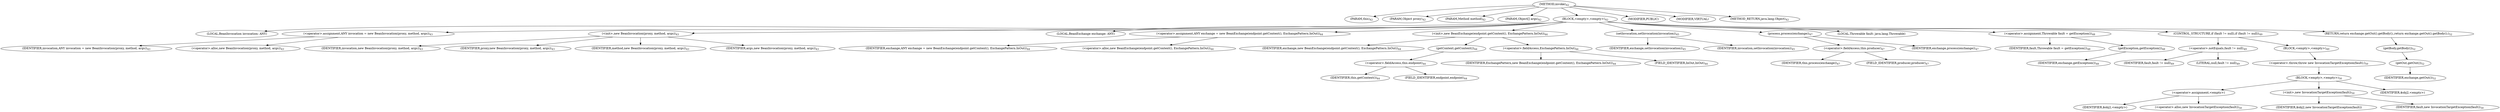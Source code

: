 digraph "invoke" {  
"44" [label = <(METHOD,invoke)<SUB>42</SUB>> ]
"45" [label = <(PARAM,this)<SUB>42</SUB>> ]
"46" [label = <(PARAM,Object proxy)<SUB>42</SUB>> ]
"47" [label = <(PARAM,Method method)<SUB>42</SUB>> ]
"48" [label = <(PARAM,Object[] args)<SUB>42</SUB>> ]
"49" [label = <(BLOCK,&lt;empty&gt;,&lt;empty&gt;)<SUB>42</SUB>> ]
"7" [label = <(LOCAL,BeanInvocation invocation: ANY)> ]
"50" [label = <(&lt;operator&gt;.assignment,ANY invocation = new BeanInvocation(proxy, method, args))<SUB>43</SUB>> ]
"51" [label = <(IDENTIFIER,invocation,ANY invocation = new BeanInvocation(proxy, method, args))<SUB>43</SUB>> ]
"52" [label = <(&lt;operator&gt;.alloc,new BeanInvocation(proxy, method, args))<SUB>43</SUB>> ]
"53" [label = <(&lt;init&gt;,new BeanInvocation(proxy, method, args))<SUB>43</SUB>> ]
"6" [label = <(IDENTIFIER,invocation,new BeanInvocation(proxy, method, args))<SUB>43</SUB>> ]
"54" [label = <(IDENTIFIER,proxy,new BeanInvocation(proxy, method, args))<SUB>43</SUB>> ]
"55" [label = <(IDENTIFIER,method,new BeanInvocation(proxy, method, args))<SUB>43</SUB>> ]
"56" [label = <(IDENTIFIER,args,new BeanInvocation(proxy, method, args))<SUB>43</SUB>> ]
"9" [label = <(LOCAL,BeanExchange exchange: ANY)> ]
"57" [label = <(&lt;operator&gt;.assignment,ANY exchange = new BeanExchange(endpoint.getContext(), ExchangePattern.InOut))<SUB>44</SUB>> ]
"58" [label = <(IDENTIFIER,exchange,ANY exchange = new BeanExchange(endpoint.getContext(), ExchangePattern.InOut))<SUB>44</SUB>> ]
"59" [label = <(&lt;operator&gt;.alloc,new BeanExchange(endpoint.getContext(), ExchangePattern.InOut))<SUB>44</SUB>> ]
"60" [label = <(&lt;init&gt;,new BeanExchange(endpoint.getContext(), ExchangePattern.InOut))<SUB>44</SUB>> ]
"8" [label = <(IDENTIFIER,exchange,new BeanExchange(endpoint.getContext(), ExchangePattern.InOut))<SUB>44</SUB>> ]
"61" [label = <(getContext,getContext())<SUB>44</SUB>> ]
"62" [label = <(&lt;operator&gt;.fieldAccess,this.endpoint)<SUB>44</SUB>> ]
"63" [label = <(IDENTIFIER,this,getContext())<SUB>44</SUB>> ]
"64" [label = <(FIELD_IDENTIFIER,endpoint,endpoint)<SUB>44</SUB>> ]
"65" [label = <(&lt;operator&gt;.fieldAccess,ExchangePattern.InOut)<SUB>44</SUB>> ]
"66" [label = <(IDENTIFIER,ExchangePattern,new BeanExchange(endpoint.getContext(), ExchangePattern.InOut))<SUB>44</SUB>> ]
"67" [label = <(FIELD_IDENTIFIER,InOut,InOut)<SUB>44</SUB>> ]
"68" [label = <(setInvocation,setInvocation(invocation))<SUB>45</SUB>> ]
"69" [label = <(IDENTIFIER,exchange,setInvocation(invocation))<SUB>45</SUB>> ]
"70" [label = <(IDENTIFIER,invocation,setInvocation(invocation))<SUB>45</SUB>> ]
"71" [label = <(process,process(exchange))<SUB>47</SUB>> ]
"72" [label = <(&lt;operator&gt;.fieldAccess,this.producer)<SUB>47</SUB>> ]
"73" [label = <(IDENTIFIER,this,process(exchange))<SUB>47</SUB>> ]
"74" [label = <(FIELD_IDENTIFIER,producer,producer)<SUB>47</SUB>> ]
"75" [label = <(IDENTIFIER,exchange,process(exchange))<SUB>47</SUB>> ]
"76" [label = <(LOCAL,Throwable fault: java.lang.Throwable)> ]
"77" [label = <(&lt;operator&gt;.assignment,Throwable fault = getException())<SUB>48</SUB>> ]
"78" [label = <(IDENTIFIER,fault,Throwable fault = getException())<SUB>48</SUB>> ]
"79" [label = <(getException,getException())<SUB>48</SUB>> ]
"80" [label = <(IDENTIFIER,exchange,getException())<SUB>48</SUB>> ]
"81" [label = <(CONTROL_STRUCTURE,if (fault != null),if (fault != null))<SUB>49</SUB>> ]
"82" [label = <(&lt;operator&gt;.notEquals,fault != null)<SUB>49</SUB>> ]
"83" [label = <(IDENTIFIER,fault,fault != null)<SUB>49</SUB>> ]
"84" [label = <(LITERAL,null,fault != null)<SUB>49</SUB>> ]
"85" [label = <(BLOCK,&lt;empty&gt;,&lt;empty&gt;)<SUB>49</SUB>> ]
"86" [label = <(&lt;operator&gt;.throw,throw new InvocationTargetException(fault);)<SUB>50</SUB>> ]
"87" [label = <(BLOCK,&lt;empty&gt;,&lt;empty&gt;)<SUB>50</SUB>> ]
"88" [label = <(&lt;operator&gt;.assignment,&lt;empty&gt;)> ]
"89" [label = <(IDENTIFIER,$obj2,&lt;empty&gt;)> ]
"90" [label = <(&lt;operator&gt;.alloc,new InvocationTargetException(fault))<SUB>50</SUB>> ]
"91" [label = <(&lt;init&gt;,new InvocationTargetException(fault))<SUB>50</SUB>> ]
"92" [label = <(IDENTIFIER,$obj2,new InvocationTargetException(fault))> ]
"93" [label = <(IDENTIFIER,fault,new InvocationTargetException(fault))<SUB>50</SUB>> ]
"94" [label = <(IDENTIFIER,$obj2,&lt;empty&gt;)> ]
"95" [label = <(RETURN,return exchange.getOut().getBody();,return exchange.getOut().getBody();)<SUB>52</SUB>> ]
"96" [label = <(getBody,getBody())<SUB>52</SUB>> ]
"97" [label = <(getOut,getOut())<SUB>52</SUB>> ]
"98" [label = <(IDENTIFIER,exchange,getOut())<SUB>52</SUB>> ]
"99" [label = <(MODIFIER,PUBLIC)> ]
"100" [label = <(MODIFIER,VIRTUAL)> ]
"101" [label = <(METHOD_RETURN,java.lang.Object)<SUB>42</SUB>> ]
  "44" -> "45" 
  "44" -> "46" 
  "44" -> "47" 
  "44" -> "48" 
  "44" -> "49" 
  "44" -> "99" 
  "44" -> "100" 
  "44" -> "101" 
  "49" -> "7" 
  "49" -> "50" 
  "49" -> "53" 
  "49" -> "9" 
  "49" -> "57" 
  "49" -> "60" 
  "49" -> "68" 
  "49" -> "71" 
  "49" -> "76" 
  "49" -> "77" 
  "49" -> "81" 
  "49" -> "95" 
  "50" -> "51" 
  "50" -> "52" 
  "53" -> "6" 
  "53" -> "54" 
  "53" -> "55" 
  "53" -> "56" 
  "57" -> "58" 
  "57" -> "59" 
  "60" -> "8" 
  "60" -> "61" 
  "60" -> "65" 
  "61" -> "62" 
  "62" -> "63" 
  "62" -> "64" 
  "65" -> "66" 
  "65" -> "67" 
  "68" -> "69" 
  "68" -> "70" 
  "71" -> "72" 
  "71" -> "75" 
  "72" -> "73" 
  "72" -> "74" 
  "77" -> "78" 
  "77" -> "79" 
  "79" -> "80" 
  "81" -> "82" 
  "81" -> "85" 
  "82" -> "83" 
  "82" -> "84" 
  "85" -> "86" 
  "86" -> "87" 
  "87" -> "88" 
  "87" -> "91" 
  "87" -> "94" 
  "88" -> "89" 
  "88" -> "90" 
  "91" -> "92" 
  "91" -> "93" 
  "95" -> "96" 
  "96" -> "97" 
  "97" -> "98" 
}
